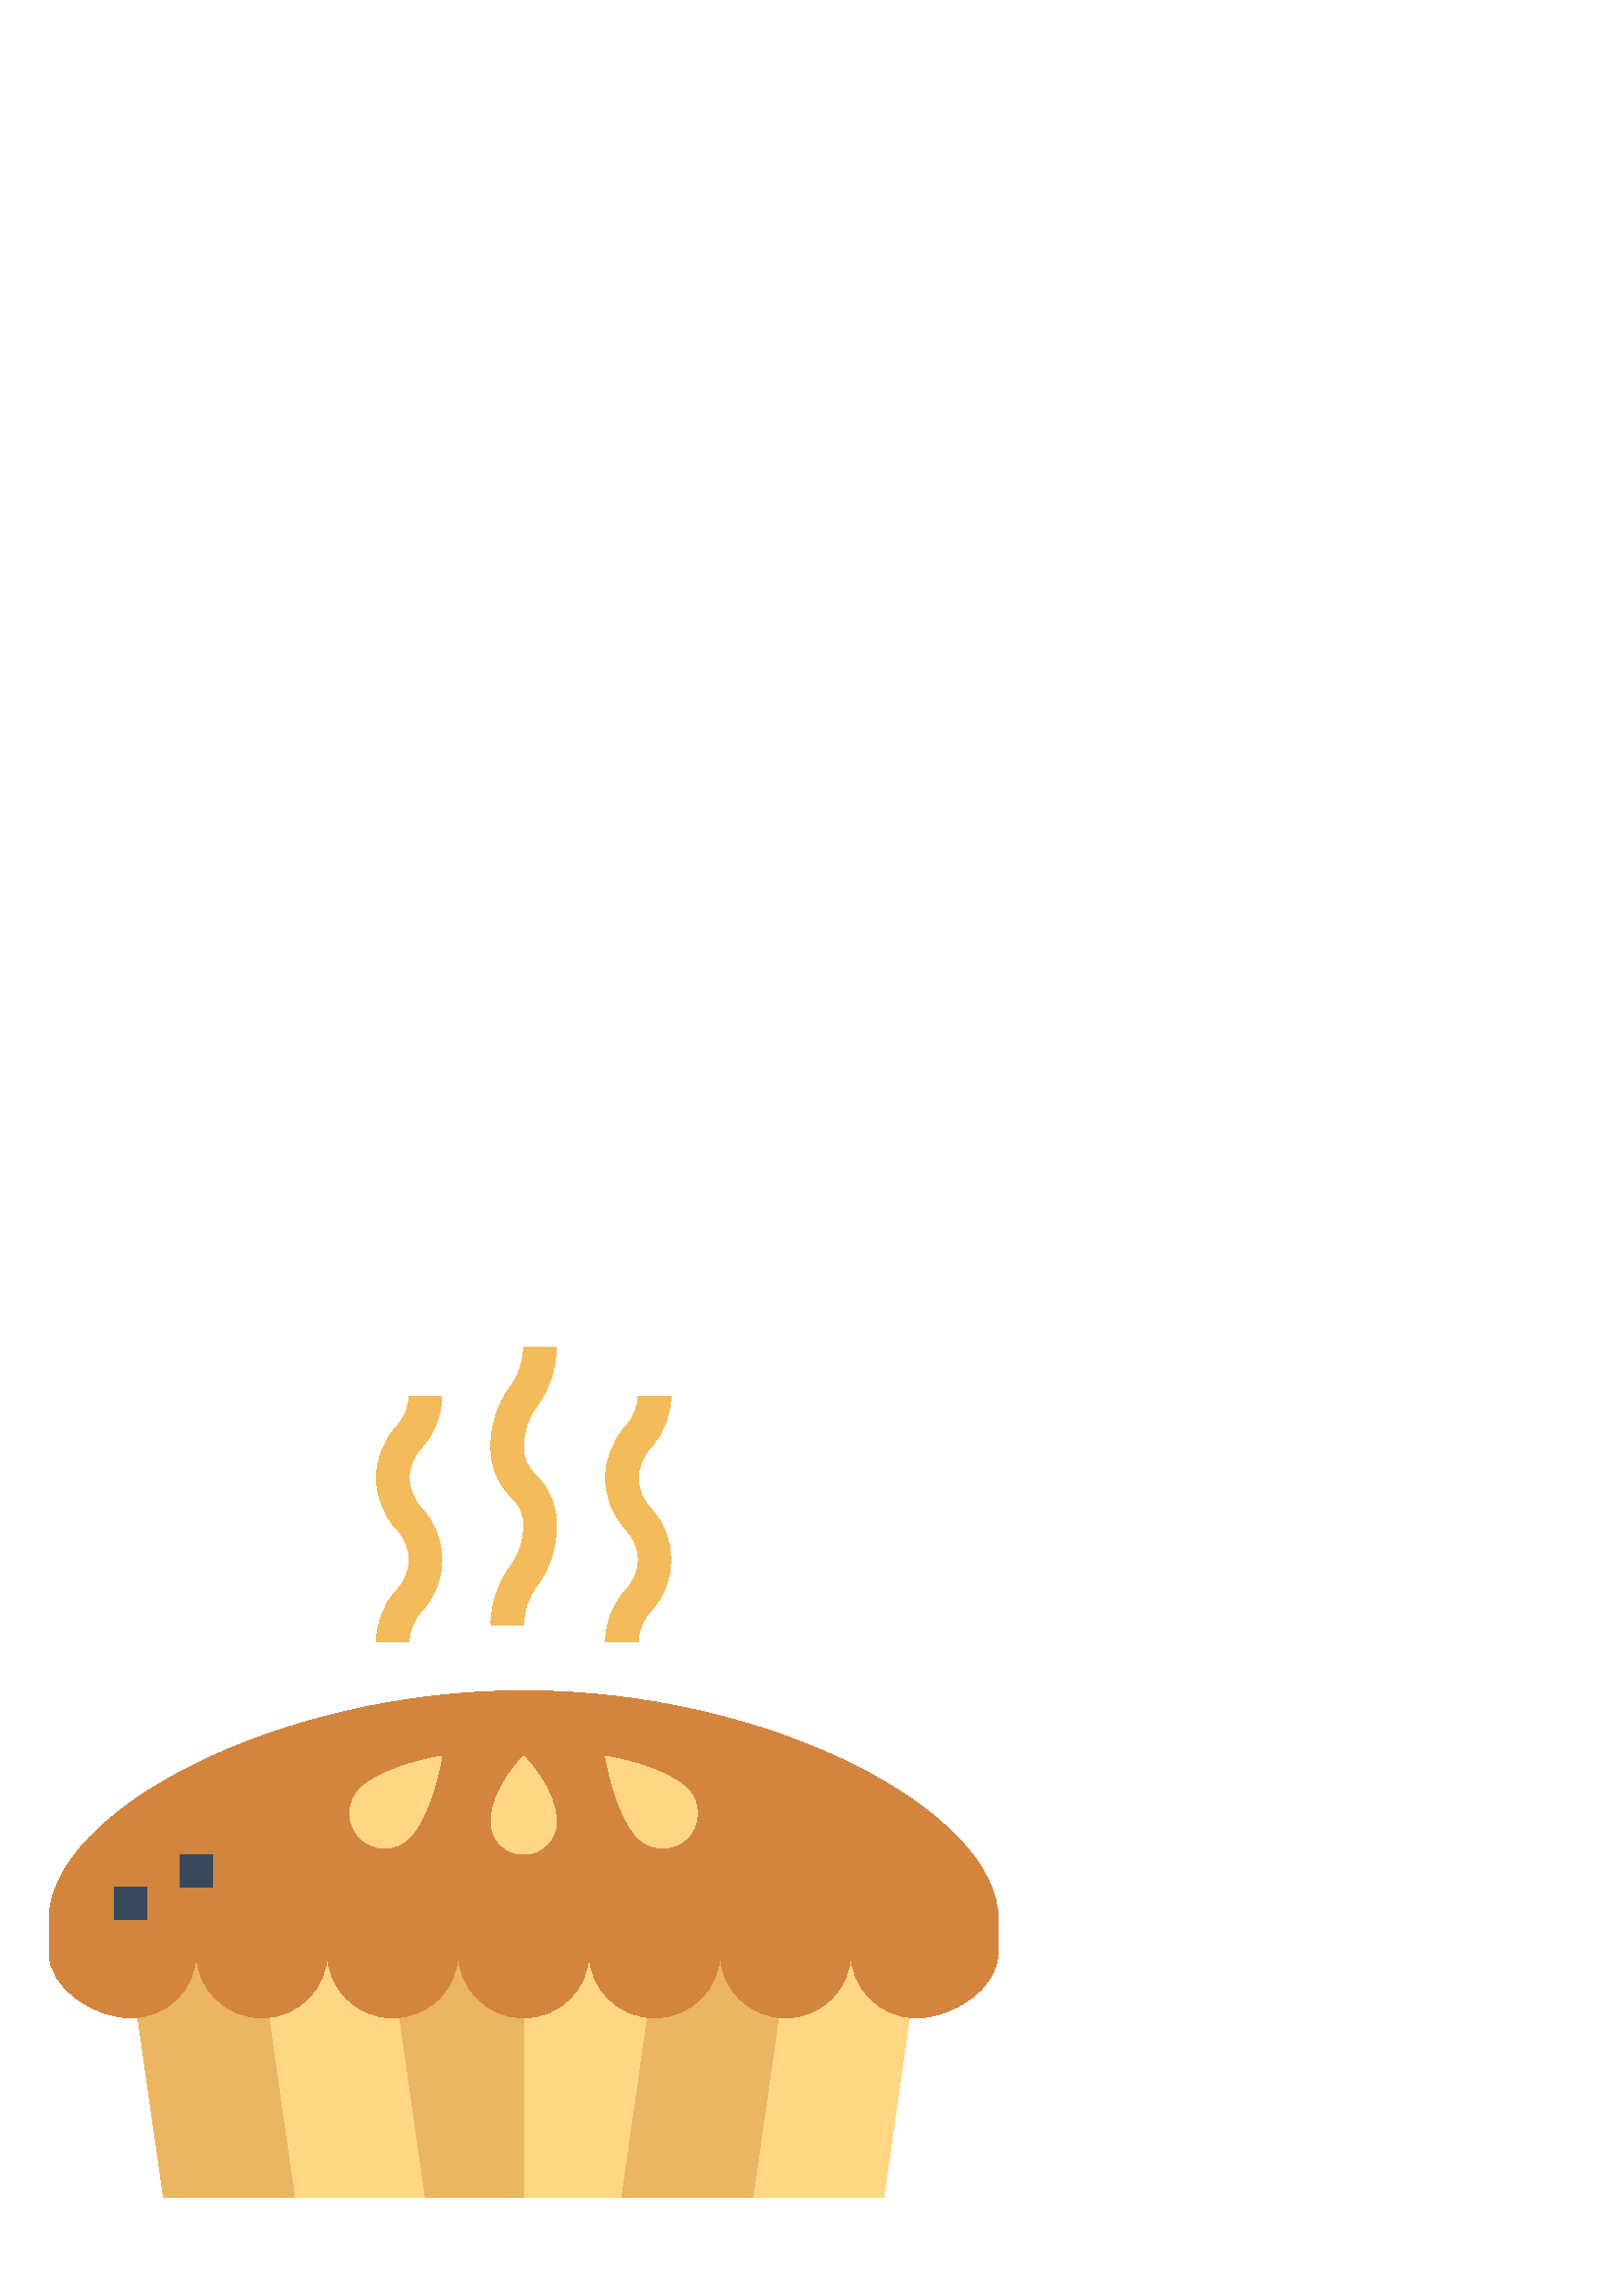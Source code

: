 %!PS-Adobe-3.0 EPSF-3.0
%%Pages: 1
%%DocumentData: Clean7Bit
%%LanguageLevel: 2
%%BoundingBox: 18 36 366 348
%%EndComments
%%BeginProlog
save
50 dict begin
/q { gsave } bind def
/Q { grestore } bind def
/cm { 6 array astore concat } bind def
/w { setlinewidth } bind def
/J { setlinecap } bind def
/j { setlinejoin } bind def
/M { setmiterlimit } bind def
/d { setdash } bind def
/m { moveto } bind def
/l { lineto } bind def
/c { curveto } bind def
/h { closepath } bind def
/re { exch dup neg 3 1 roll 5 3 roll moveto 0 rlineto
      0 exch rlineto 0 rlineto closepath } bind def
/S { stroke } bind def
/f { fill } bind def
/f* { eofill } bind def
/n { newpath } bind def
/W { clip } bind def
/W* { eoclip } bind def
/BT { } bind def
/ET { } bind def
/pdfmark where { pop globaldict /?pdfmark /exec load put }
    { globaldict begin /?pdfmark /pop load def /pdfmark
    /cleartomark load def end } ifelse
/BDC { mark 3 1 roll /BDC pdfmark } bind def
/EMC { mark /EMC pdfmark } bind def
/cairo_store_point { /cairo_point_y exch def /cairo_point_x exch def } def
/Tj { show currentpoint cairo_store_point } bind def
/TJ {
  {
    dup
    type /stringtype eq
    { show } { -0.001 mul 0 cairo_font_matrix dtransform rmoveto } ifelse
  } forall
  currentpoint cairo_store_point
} bind def
/cairo_selectfont { cairo_font_matrix aload pop pop pop 0 0 6 array astore
    cairo_font exch selectfont cairo_point_x cairo_point_y moveto } bind def
/Tf { pop /cairo_font exch def /cairo_font_matrix where
      { pop cairo_selectfont } if } bind def
/Td { matrix translate cairo_font_matrix matrix concatmatrix dup
      /cairo_font_matrix exch def dup 4 get exch 5 get cairo_store_point
      /cairo_font where { pop cairo_selectfont } if } bind def
/Tm { 2 copy 8 2 roll 6 array astore /cairo_font_matrix exch def
      cairo_store_point /cairo_font where { pop cairo_selectfont } if } bind def
/g { setgray } bind def
/rg { setrgbcolor } bind def
/d1 { setcachedevice } bind def
%%EndProlog
%%BeginSetup
%%EndSetup
%%Page: 1 1
%%BeginPageSetup
%%PageBoundingBox: 18 36 366 348
%%EndPageSetup
q 18 36 348 312 rectclip q
1 0.843 0.51 rg
48 144 294 -30 re f
0.922 0.71 0.384 rg
60 132 18 -30 re f
162 132 24 -24 re f
258 132 12 -30 re f
1 0.843 0.51 rg
324 36 m 60 36 l 48 120 l 336 120 l h
324 36 m f
0.922 0.71 0.384 rg
108 36 m 60 36 l 48 120 l 96 120 l h
108 36 m f
228 36 m 276 36 l 288 120 l 240 120 l h
228 36 m f
192 120 m 192 36 l 156 36 l 144 120 l h
192 120 m f
0.827 0.518 0.239 rg
192 222 m 102 222 18 177.762 18 138 c 18 126 l 18 112.746 34.746 102 48
 102 c 61.254 102 72 112.746 72 126 c 72 112.746 82.746 102 96 102 c 109.254
 102 120 112.746 120 126 c 120 112.746 130.746 102 144 102 c 157.254 102
 168 112.746 168 126 c 168 112.746 178.746 102 192 102 c 205.254 102 216
 112.746 216 126 c 216 112.746 226.746 102 240 102 c 253.254 102 264 112.746
 264 126 c 264 112.746 274.746 102 288 102 c 301.254 102 312 112.746 312
 126 c 312 112.746 322.746 102 336 102 c 349.254 102 366 112.746 366 126
 c 366 138 l 366 177.762 282 222 192 222 c h
192 222 m f
0.953 0.733 0.349 rg
192 246 m 180 246 l 179.992 253.625 182.422 261.055 186.93 267.203 c 190.195
 271.445 191.977 276.645 192 282 c 192.355 286.137 190.719 290.195 187.59
 292.926 c 182.418 297.883 179.648 304.844 180 312 c 179.996 319.625 182.422
 327.051 186.926 333.203 c 190.195 337.445 191.977 342.645 192 348 c 204
 348 l 204.004 340.375 201.578 332.949 197.074 326.797 c 193.805 322.555
 192.023 317.355 192 312 c 191.645 307.863 193.281 303.805 196.41 301.074
 c 201.582 296.117 204.352 289.156 204 282 c 204.008 274.375 201.578 266.945
 197.07 260.797 c 193.805 256.555 192.023 251.355 192 246 c h
192 246 m f
150 240 m 138 240 l 138.102 246.859 140.656 253.457 145.199 258.602 c 148.27
 261.598 150 265.707 150 270 c 150 274.293 148.27 278.402 145.199 281.398
 c 140.656 286.543 138.102 293.141 138 300 c 138.105 306.859 140.656 313.457
 145.199 318.602 c 148.156 321.672 149.867 325.734 150 330 c 162 330 l 161.895
 323.141 159.344 316.543 154.801 311.398 c 151.844 308.328 150.133 304.266
 150 300 c 150.129 295.734 151.84 291.672 154.801 288.602 c 164.41 278.062
 164.41 261.938 154.801 251.398 c 151.84 248.328 150.129 244.266 150 240
 c h
150 240 m f
234 240 m 222 240 l 222.102 246.859 224.656 253.457 229.199 258.602 c 232.27
 261.598 234 265.707 234 270 c 234 274.293 232.27 278.402 229.199 281.398
 c 224.656 286.543 222.102 293.141 222 300 c 222.105 306.859 224.656 313.457
 229.199 318.602 c 232.156 321.672 233.867 325.734 234 330 c 246 330 l 245.895
 323.141 243.344 316.543 238.801 311.398 c 235.844 308.328 234.133 304.266
 234 300 c 234.129 295.734 235.84 291.672 238.801 288.602 c 248.41 278.062
 248.41 261.938 238.801 251.398 c 235.84 248.328 234.129 244.266 234 240
 c h
234 240 m f
1 0.843 0.51 rg
204 174 m 204 167.371 198.629 162 192 162 c 185.371 162 180 167.371 180
 174 c 180 186 192 198 192 198 c 192 198 204 186 204 174 c h
204 174 m f
150 168 m 145.031 163.031 136.969 163.031 132 168 c 127.031 172.969 127.031
 181.031 132 186 c 140.484 194.484 162 198 162 198 c 162 198 158.484 176.484
 150 168 c h
150 168 m f
234 168 m 238.969 163.031 247.031 163.031 252 168 c 256.969 172.969 256.969
 181.031 252 186 c 243.516 194.484 222 198 222 198 c 222 198 225.516 176.484
 234 168 c h
234 168 m f
0.22 0.286 0.361 rg
42 150 12 -12 re f
66 162 12 -12 re f
Q Q
showpage
%%Trailer
end restore
%%EOF
